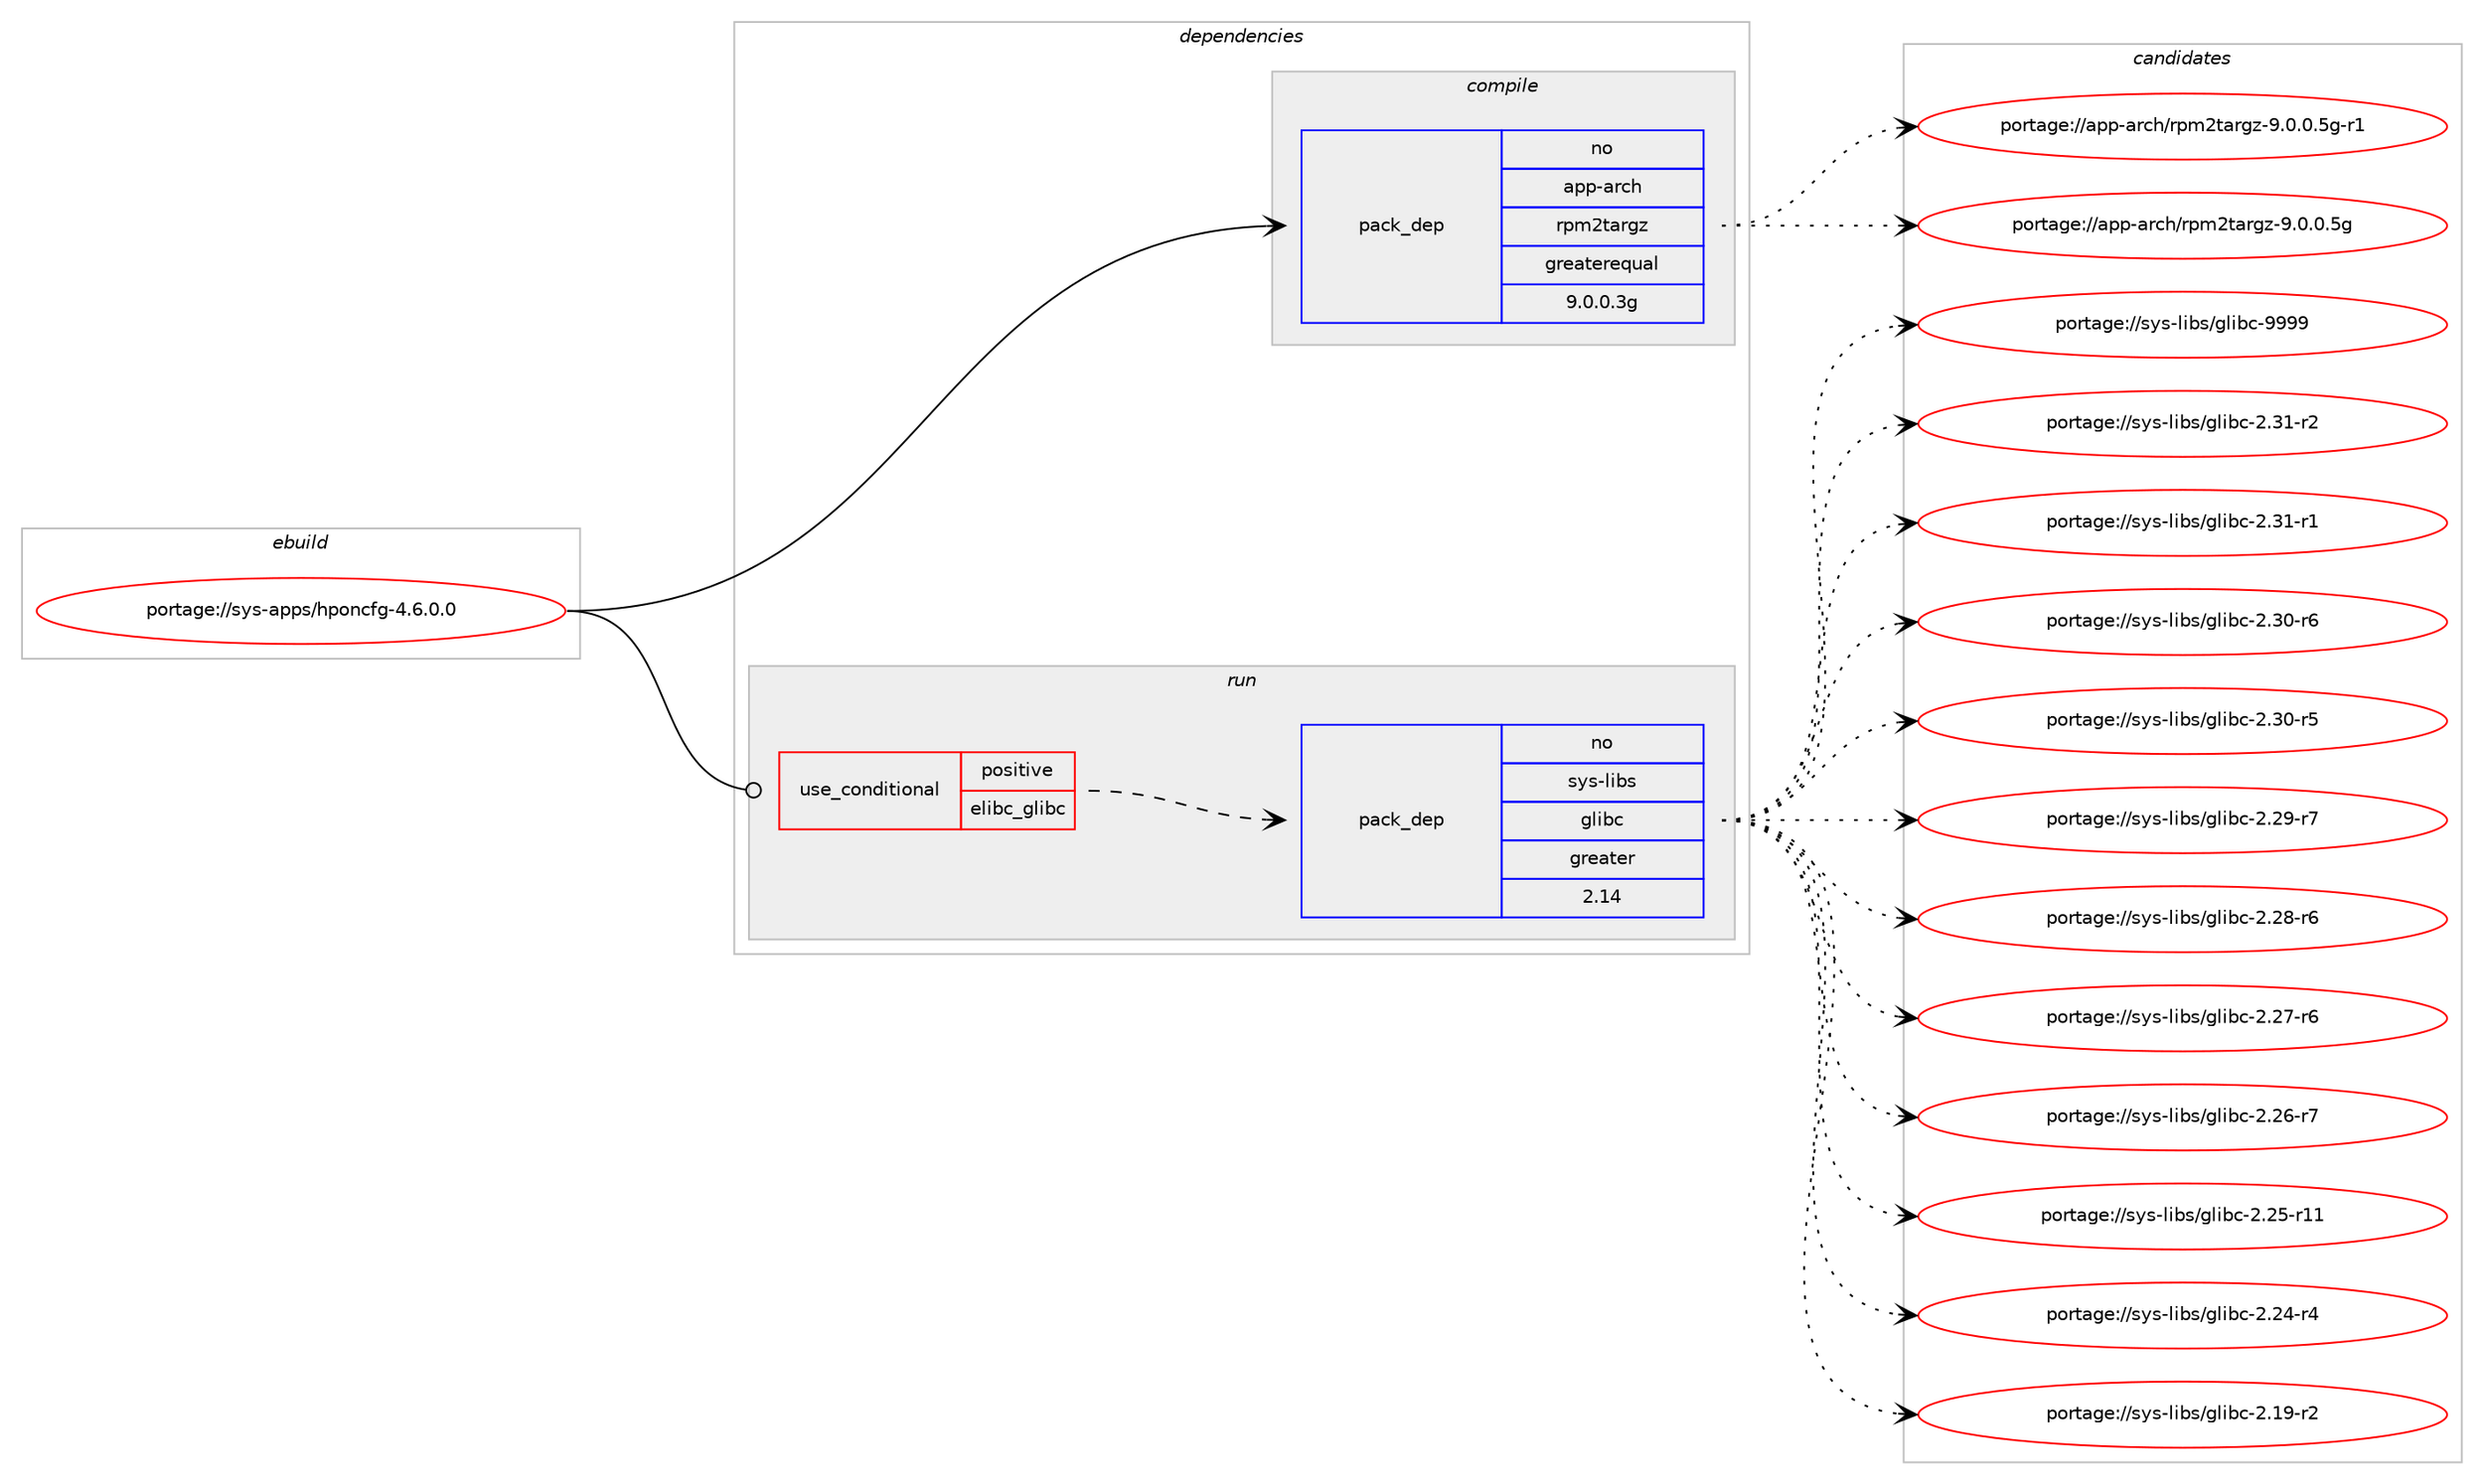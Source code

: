digraph prolog {

# *************
# Graph options
# *************

newrank=true;
concentrate=true;
compound=true;
graph [rankdir=LR,fontname=Helvetica,fontsize=10,ranksep=1.5];#, ranksep=2.5, nodesep=0.2];
edge  [arrowhead=vee];
node  [fontname=Helvetica,fontsize=10];

# **********
# The ebuild
# **********

subgraph cluster_leftcol {
color=gray;
rank=same;
label=<<i>ebuild</i>>;
id [label="portage://sys-apps/hponcfg-4.6.0.0", color=red, width=4, href="../sys-apps/hponcfg-4.6.0.0.svg"];
}

# ****************
# The dependencies
# ****************

subgraph cluster_midcol {
color=gray;
label=<<i>dependencies</i>>;
subgraph cluster_compile {
fillcolor="#eeeeee";
style=filled;
label=<<i>compile</i>>;
subgraph pack10389 {
dependency12840 [label=<<TABLE BORDER="0" CELLBORDER="1" CELLSPACING="0" CELLPADDING="4" WIDTH="220"><TR><TD ROWSPAN="6" CELLPADDING="30">pack_dep</TD></TR><TR><TD WIDTH="110">no</TD></TR><TR><TD>app-arch</TD></TR><TR><TD>rpm2targz</TD></TR><TR><TD>greaterequal</TD></TR><TR><TD>9.0.0.3g</TD></TR></TABLE>>, shape=none, color=blue];
}
id:e -> dependency12840:w [weight=20,style="solid",arrowhead="vee"];
}
subgraph cluster_compileandrun {
fillcolor="#eeeeee";
style=filled;
label=<<i>compile and run</i>>;
}
subgraph cluster_run {
fillcolor="#eeeeee";
style=filled;
label=<<i>run</i>>;
subgraph cond2149 {
dependency12841 [label=<<TABLE BORDER="0" CELLBORDER="1" CELLSPACING="0" CELLPADDING="4"><TR><TD ROWSPAN="3" CELLPADDING="10">use_conditional</TD></TR><TR><TD>positive</TD></TR><TR><TD>elibc_glibc</TD></TR></TABLE>>, shape=none, color=red];
subgraph pack10390 {
dependency12842 [label=<<TABLE BORDER="0" CELLBORDER="1" CELLSPACING="0" CELLPADDING="4" WIDTH="220"><TR><TD ROWSPAN="6" CELLPADDING="30">pack_dep</TD></TR><TR><TD WIDTH="110">no</TD></TR><TR><TD>sys-libs</TD></TR><TR><TD>glibc</TD></TR><TR><TD>greater</TD></TR><TR><TD>2.14</TD></TR></TABLE>>, shape=none, color=blue];
}
dependency12841:e -> dependency12842:w [weight=20,style="dashed",arrowhead="vee"];
}
id:e -> dependency12841:w [weight=20,style="solid",arrowhead="odot"];
}
}

# **************
# The candidates
# **************

subgraph cluster_choices {
rank=same;
color=gray;
label=<<i>candidates</i>>;

subgraph choice10389 {
color=black;
nodesep=1;
choice9711211245971149910447114112109501169711410312245574648464846531034511449 [label="portage://app-arch/rpm2targz-9.0.0.5g-r1", color=red, width=4,href="../app-arch/rpm2targz-9.0.0.5g-r1.svg"];
choice971121124597114991044711411210950116971141031224557464846484653103 [label="portage://app-arch/rpm2targz-9.0.0.5g", color=red, width=4,href="../app-arch/rpm2targz-9.0.0.5g.svg"];
dependency12840:e -> choice9711211245971149910447114112109501169711410312245574648464846531034511449:w [style=dotted,weight="100"];
dependency12840:e -> choice971121124597114991044711411210950116971141031224557464846484653103:w [style=dotted,weight="100"];
}
subgraph choice10390 {
color=black;
nodesep=1;
choice11512111545108105981154710310810598994557575757 [label="portage://sys-libs/glibc-9999", color=red, width=4,href="../sys-libs/glibc-9999.svg"];
choice115121115451081059811547103108105989945504651494511450 [label="portage://sys-libs/glibc-2.31-r2", color=red, width=4,href="../sys-libs/glibc-2.31-r2.svg"];
choice115121115451081059811547103108105989945504651494511449 [label="portage://sys-libs/glibc-2.31-r1", color=red, width=4,href="../sys-libs/glibc-2.31-r1.svg"];
choice115121115451081059811547103108105989945504651484511454 [label="portage://sys-libs/glibc-2.30-r6", color=red, width=4,href="../sys-libs/glibc-2.30-r6.svg"];
choice115121115451081059811547103108105989945504651484511453 [label="portage://sys-libs/glibc-2.30-r5", color=red, width=4,href="../sys-libs/glibc-2.30-r5.svg"];
choice115121115451081059811547103108105989945504650574511455 [label="portage://sys-libs/glibc-2.29-r7", color=red, width=4,href="../sys-libs/glibc-2.29-r7.svg"];
choice115121115451081059811547103108105989945504650564511454 [label="portage://sys-libs/glibc-2.28-r6", color=red, width=4,href="../sys-libs/glibc-2.28-r6.svg"];
choice115121115451081059811547103108105989945504650554511454 [label="portage://sys-libs/glibc-2.27-r6", color=red, width=4,href="../sys-libs/glibc-2.27-r6.svg"];
choice115121115451081059811547103108105989945504650544511455 [label="portage://sys-libs/glibc-2.26-r7", color=red, width=4,href="../sys-libs/glibc-2.26-r7.svg"];
choice11512111545108105981154710310810598994550465053451144949 [label="portage://sys-libs/glibc-2.25-r11", color=red, width=4,href="../sys-libs/glibc-2.25-r11.svg"];
choice115121115451081059811547103108105989945504650524511452 [label="portage://sys-libs/glibc-2.24-r4", color=red, width=4,href="../sys-libs/glibc-2.24-r4.svg"];
choice115121115451081059811547103108105989945504649574511450 [label="portage://sys-libs/glibc-2.19-r2", color=red, width=4,href="../sys-libs/glibc-2.19-r2.svg"];
dependency12842:e -> choice11512111545108105981154710310810598994557575757:w [style=dotted,weight="100"];
dependency12842:e -> choice115121115451081059811547103108105989945504651494511450:w [style=dotted,weight="100"];
dependency12842:e -> choice115121115451081059811547103108105989945504651494511449:w [style=dotted,weight="100"];
dependency12842:e -> choice115121115451081059811547103108105989945504651484511454:w [style=dotted,weight="100"];
dependency12842:e -> choice115121115451081059811547103108105989945504651484511453:w [style=dotted,weight="100"];
dependency12842:e -> choice115121115451081059811547103108105989945504650574511455:w [style=dotted,weight="100"];
dependency12842:e -> choice115121115451081059811547103108105989945504650564511454:w [style=dotted,weight="100"];
dependency12842:e -> choice115121115451081059811547103108105989945504650554511454:w [style=dotted,weight="100"];
dependency12842:e -> choice115121115451081059811547103108105989945504650544511455:w [style=dotted,weight="100"];
dependency12842:e -> choice11512111545108105981154710310810598994550465053451144949:w [style=dotted,weight="100"];
dependency12842:e -> choice115121115451081059811547103108105989945504650524511452:w [style=dotted,weight="100"];
dependency12842:e -> choice115121115451081059811547103108105989945504649574511450:w [style=dotted,weight="100"];
}
}

}
